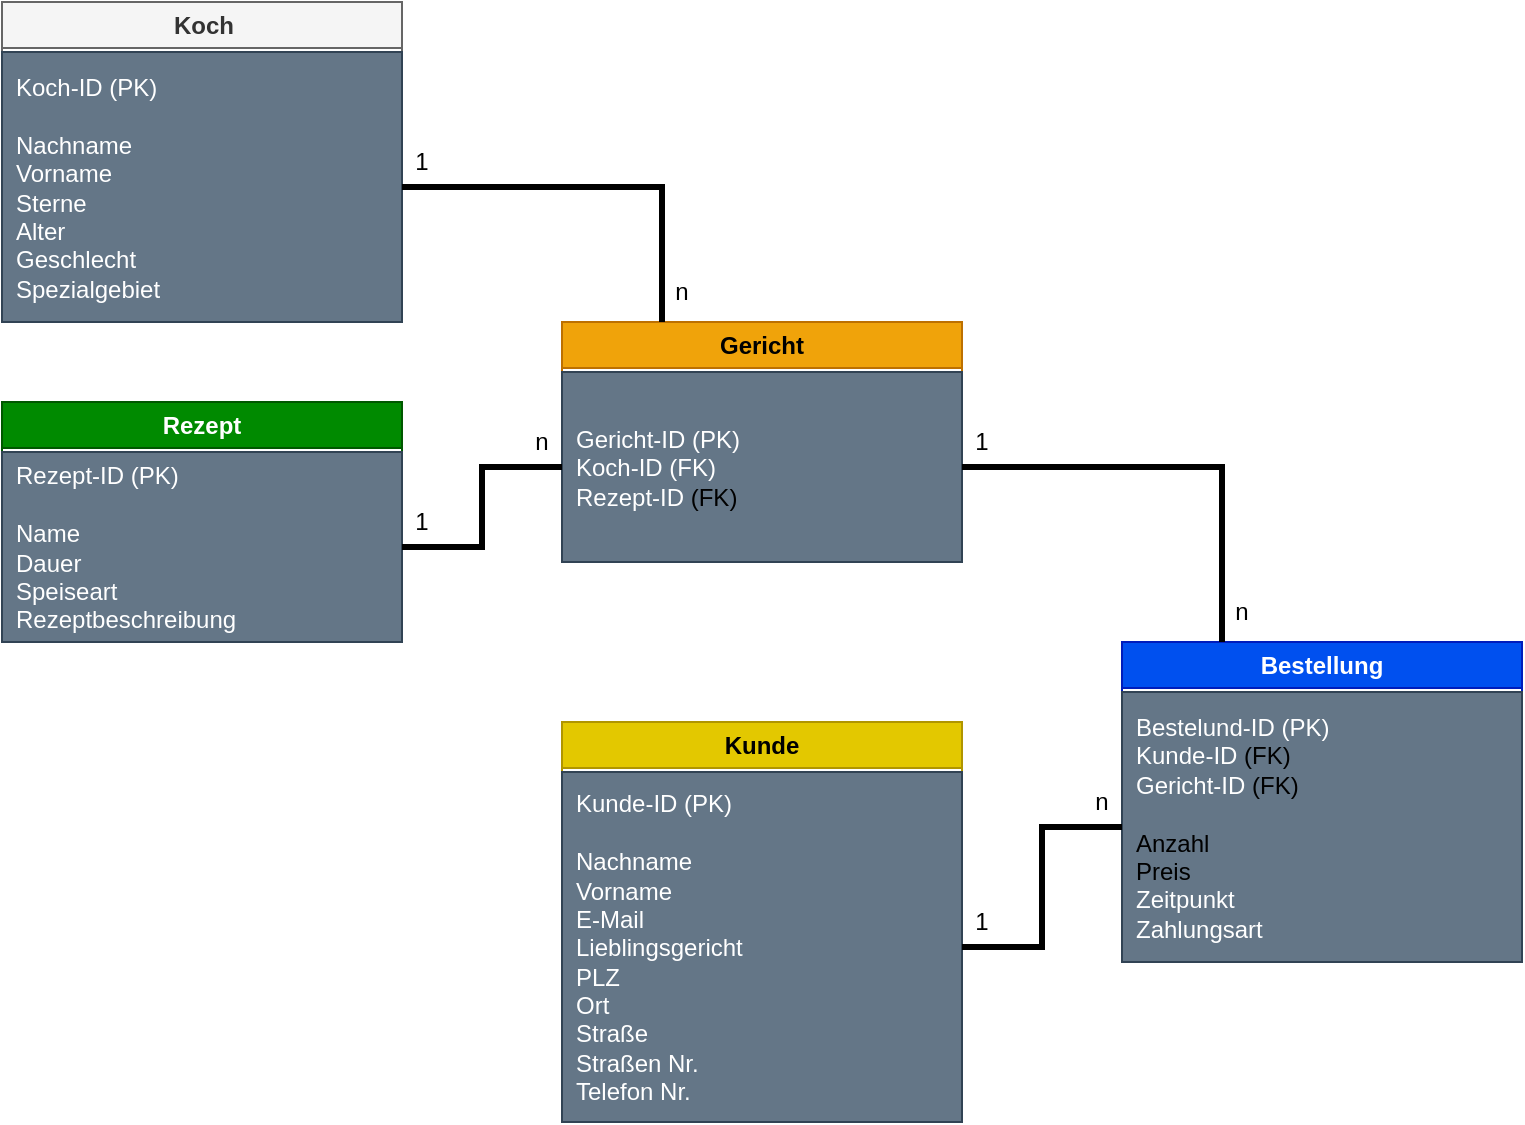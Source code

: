 <mxfile version="26.0.9">
  <diagram name="Seite-1" id="AU0kss96nisDcWL99p9g">
    <mxGraphModel dx="1098" dy="820" grid="1" gridSize="10" guides="1" tooltips="1" connect="1" arrows="1" fold="1" page="1" pageScale="1" pageWidth="827" pageHeight="1169" math="0" shadow="0">
      <root>
        <mxCell id="0" />
        <mxCell id="1" parent="0" />
        <mxCell id="iT5ux4bSW-kEq17a2DDx-2" value="Koch" style="swimlane;whiteSpace=wrap;html=1;spacingLeft=2;fillColor=#f5f5f5;fontColor=#333333;strokeColor=#666666;" parent="1" vertex="1">
          <mxGeometry x="40" y="80" width="200" height="160" as="geometry" />
        </mxCell>
        <mxCell id="iT5ux4bSW-kEq17a2DDx-10" value="Koch-ID (PK)&lt;div&gt;&lt;br&gt;&lt;div&gt;Nachname&lt;/div&gt;&lt;div&gt;Vorname&lt;/div&gt;&lt;div&gt;Sterne&lt;/div&gt;&lt;div&gt;Alter&lt;/div&gt;&lt;div&gt;Geschlecht&lt;/div&gt;&lt;div&gt;Spezialgebiet&lt;/div&gt;&lt;/div&gt;" style="text;html=1;align=left;verticalAlign=middle;whiteSpace=wrap;rounded=0;spacingLeft=5;fillColor=#647687;fontColor=#ffffff;strokeColor=#314354;" parent="iT5ux4bSW-kEq17a2DDx-2" vertex="1">
          <mxGeometry y="25" width="200" height="135" as="geometry" />
        </mxCell>
        <mxCell id="iT5ux4bSW-kEq17a2DDx-3" value="Kunde" style="swimlane;whiteSpace=wrap;html=1;fillColor=#e3c800;fontColor=#000000;strokeColor=#B09500;" parent="1" vertex="1">
          <mxGeometry x="320" y="440" width="200" height="200" as="geometry" />
        </mxCell>
        <mxCell id="iT5ux4bSW-kEq17a2DDx-7" value="Kunde-ID (PK)&lt;div&gt;&lt;br&gt;&lt;div&gt;Nachname&lt;/div&gt;&lt;div&gt;Vorname&lt;/div&gt;&lt;div&gt;E-Mail&lt;/div&gt;&lt;div&gt;Lieblingsgericht&lt;/div&gt;&lt;div&gt;PLZ&lt;/div&gt;&lt;div&gt;Ort&lt;/div&gt;&lt;div&gt;Straße&lt;/div&gt;&lt;div&gt;Straßen Nr.&lt;/div&gt;&lt;div&gt;Telefon Nr.&lt;/div&gt;&lt;/div&gt;" style="text;html=1;align=left;verticalAlign=middle;whiteSpace=wrap;rounded=0;spacingLeft=5;fillColor=#647687;fontColor=#ffffff;strokeColor=#314354;" parent="iT5ux4bSW-kEq17a2DDx-3" vertex="1">
          <mxGeometry y="25" width="200" height="175" as="geometry" />
        </mxCell>
        <mxCell id="iT5ux4bSW-kEq17a2DDx-4" value="Rezept" style="swimlane;whiteSpace=wrap;html=1;fillColor=#008a00;strokeColor=#005700;fontColor=#ffffff;" parent="1" vertex="1">
          <mxGeometry x="40" y="280" width="200" height="120" as="geometry" />
        </mxCell>
        <mxCell id="iT5ux4bSW-kEq17a2DDx-8" value="Rezept-ID (PK)&lt;div&gt;&lt;br&gt;&lt;div&gt;Name&lt;/div&gt;&lt;div&gt;Dauer&lt;/div&gt;&lt;div&gt;Speiseart&lt;/div&gt;&lt;div&gt;Rezeptbeschreibung&lt;/div&gt;&lt;/div&gt;" style="text;html=1;align=left;verticalAlign=middle;whiteSpace=wrap;rounded=0;spacingLeft=5;fillColor=#647687;fontColor=#ffffff;strokeColor=#314354;" parent="iT5ux4bSW-kEq17a2DDx-4" vertex="1">
          <mxGeometry y="25" width="200" height="95" as="geometry" />
        </mxCell>
        <mxCell id="iT5ux4bSW-kEq17a2DDx-5" value="Gericht" style="swimlane;whiteSpace=wrap;html=1;fillColor=#f0a30a;strokeColor=#BD7000;fontColor=#000000;" parent="1" vertex="1">
          <mxGeometry x="320" y="240" width="200" height="120" as="geometry" />
        </mxCell>
        <mxCell id="iT5ux4bSW-kEq17a2DDx-9" value="Gericht-ID (PK)&lt;div&gt;Koch-ID (FK)&lt;/div&gt;&lt;div&gt;Rezept-ID&amp;nbsp;&lt;span style=&quot;background-color: transparent; color: light-dark(rgb(0, 0, 0), rgb(255, 255, 255));&quot;&gt;(FK)&lt;/span&gt;&lt;/div&gt;" style="text;html=1;align=left;verticalAlign=middle;whiteSpace=wrap;rounded=0;spacingLeft=5;fillColor=#647687;fontColor=#ffffff;strokeColor=#314354;" parent="iT5ux4bSW-kEq17a2DDx-5" vertex="1">
          <mxGeometry y="25" width="200" height="95" as="geometry" />
        </mxCell>
        <mxCell id="iT5ux4bSW-kEq17a2DDx-6" value="Bestellung" style="swimlane;whiteSpace=wrap;html=1;fillColor=#0050ef;fontColor=#ffffff;strokeColor=#001DBC;" parent="1" vertex="1">
          <mxGeometry x="600" y="400" width="200" height="160" as="geometry" />
        </mxCell>
        <mxCell id="iT5ux4bSW-kEq17a2DDx-11" value="Bestelund-ID (PK)&lt;div&gt;Kunde-ID&amp;nbsp;&lt;span style=&quot;background-color: transparent; color: light-dark(rgb(0, 0, 0), rgb(255, 255, 255));&quot;&gt;(FK)&lt;/span&gt;&lt;/div&gt;&lt;div&gt;Gericht-ID&amp;nbsp;&lt;span style=&quot;background-color: transparent; color: light-dark(rgb(0, 0, 0), rgb(255, 255, 255));&quot;&gt;(FK)&lt;/span&gt;&lt;/div&gt;&lt;div&gt;&lt;span style=&quot;background-color: transparent; color: light-dark(rgb(0, 0, 0), rgb(255, 255, 255));&quot;&gt;&lt;br&gt;&lt;/span&gt;&lt;/div&gt;&lt;div&gt;&lt;span style=&quot;background-color: transparent; color: light-dark(rgb(0, 0, 0), rgb(255, 255, 255));&quot;&gt;Anzahl&lt;/span&gt;&lt;/div&gt;&lt;div&gt;&lt;span style=&quot;background-color: transparent; color: light-dark(rgb(0, 0, 0), rgb(255, 255, 255));&quot;&gt;Preis&lt;/span&gt;&lt;/div&gt;&lt;div&gt;Zeitpunkt&lt;/div&gt;&lt;div&gt;Zahlungsart&lt;/div&gt;" style="text;html=1;align=left;verticalAlign=middle;whiteSpace=wrap;rounded=0;spacingLeft=5;fillColor=#647687;fontColor=#ffffff;strokeColor=#314354;" parent="iT5ux4bSW-kEq17a2DDx-6" vertex="1">
          <mxGeometry y="25" width="200" height="135" as="geometry" />
        </mxCell>
        <mxCell id="iT5ux4bSW-kEq17a2DDx-12" style="edgeStyle=orthogonalEdgeStyle;rounded=0;orthogonalLoop=1;jettySize=auto;html=1;exitX=1;exitY=0.5;exitDx=0;exitDy=0;entryX=0.25;entryY=0;entryDx=0;entryDy=0;endArrow=none;startFill=0;strokeWidth=3;" parent="1" source="iT5ux4bSW-kEq17a2DDx-10" target="iT5ux4bSW-kEq17a2DDx-5" edge="1">
          <mxGeometry relative="1" as="geometry" />
        </mxCell>
        <mxCell id="iT5ux4bSW-kEq17a2DDx-15" style="edgeStyle=orthogonalEdgeStyle;rounded=0;orthogonalLoop=1;jettySize=auto;html=1;exitX=1;exitY=0.5;exitDx=0;exitDy=0;entryX=0.25;entryY=0;entryDx=0;entryDy=0;endArrow=none;startFill=0;strokeWidth=3;" parent="1" source="iT5ux4bSW-kEq17a2DDx-9" target="iT5ux4bSW-kEq17a2DDx-6" edge="1">
          <mxGeometry relative="1" as="geometry" />
        </mxCell>
        <mxCell id="iT5ux4bSW-kEq17a2DDx-17" style="edgeStyle=orthogonalEdgeStyle;rounded=0;orthogonalLoop=1;jettySize=auto;html=1;exitX=1;exitY=0.5;exitDx=0;exitDy=0;entryX=0;entryY=0.5;entryDx=0;entryDy=0;endArrow=none;startFill=0;strokeWidth=3;" parent="1" source="iT5ux4bSW-kEq17a2DDx-8" target="iT5ux4bSW-kEq17a2DDx-9" edge="1">
          <mxGeometry relative="1" as="geometry" />
        </mxCell>
        <mxCell id="iT5ux4bSW-kEq17a2DDx-18" style="edgeStyle=orthogonalEdgeStyle;rounded=0;orthogonalLoop=1;jettySize=auto;html=1;exitX=1;exitY=0.5;exitDx=0;exitDy=0;entryX=0;entryY=0.5;entryDx=0;entryDy=0;endArrow=none;startFill=0;strokeWidth=3;" parent="1" source="iT5ux4bSW-kEq17a2DDx-7" target="iT5ux4bSW-kEq17a2DDx-11" edge="1">
          <mxGeometry relative="1" as="geometry" />
        </mxCell>
        <mxCell id="iT5ux4bSW-kEq17a2DDx-19" value="1" style="text;html=1;align=center;verticalAlign=middle;whiteSpace=wrap;rounded=0;" parent="1" vertex="1">
          <mxGeometry x="240" y="145" width="20" height="30" as="geometry" />
        </mxCell>
        <mxCell id="iT5ux4bSW-kEq17a2DDx-20" value="1" style="text;html=1;align=center;verticalAlign=middle;whiteSpace=wrap;rounded=0;" parent="1" vertex="1">
          <mxGeometry x="240" y="325" width="20" height="30" as="geometry" />
        </mxCell>
        <mxCell id="iT5ux4bSW-kEq17a2DDx-21" value="1" style="text;html=1;align=center;verticalAlign=middle;whiteSpace=wrap;rounded=0;" parent="1" vertex="1">
          <mxGeometry x="520" y="285" width="20" height="30" as="geometry" />
        </mxCell>
        <mxCell id="iT5ux4bSW-kEq17a2DDx-22" value="1" style="text;html=1;align=center;verticalAlign=middle;whiteSpace=wrap;rounded=0;" parent="1" vertex="1">
          <mxGeometry x="520" y="525" width="20" height="30" as="geometry" />
        </mxCell>
        <mxCell id="iT5ux4bSW-kEq17a2DDx-23" value="n" style="text;html=1;align=center;verticalAlign=middle;whiteSpace=wrap;rounded=0;" parent="1" vertex="1">
          <mxGeometry x="580" y="465" width="20" height="30" as="geometry" />
        </mxCell>
        <mxCell id="iT5ux4bSW-kEq17a2DDx-25" value="n" style="text;html=1;align=center;verticalAlign=middle;whiteSpace=wrap;rounded=0;" parent="1" vertex="1">
          <mxGeometry x="650" y="370" width="20" height="30" as="geometry" />
        </mxCell>
        <mxCell id="iT5ux4bSW-kEq17a2DDx-26" value="n" style="text;html=1;align=center;verticalAlign=middle;whiteSpace=wrap;rounded=0;" parent="1" vertex="1">
          <mxGeometry x="300" y="285" width="20" height="30" as="geometry" />
        </mxCell>
        <mxCell id="iT5ux4bSW-kEq17a2DDx-27" value="n" style="text;html=1;align=center;verticalAlign=middle;whiteSpace=wrap;rounded=0;" parent="1" vertex="1">
          <mxGeometry x="370" y="210" width="20" height="30" as="geometry" />
        </mxCell>
      </root>
    </mxGraphModel>
  </diagram>
</mxfile>
